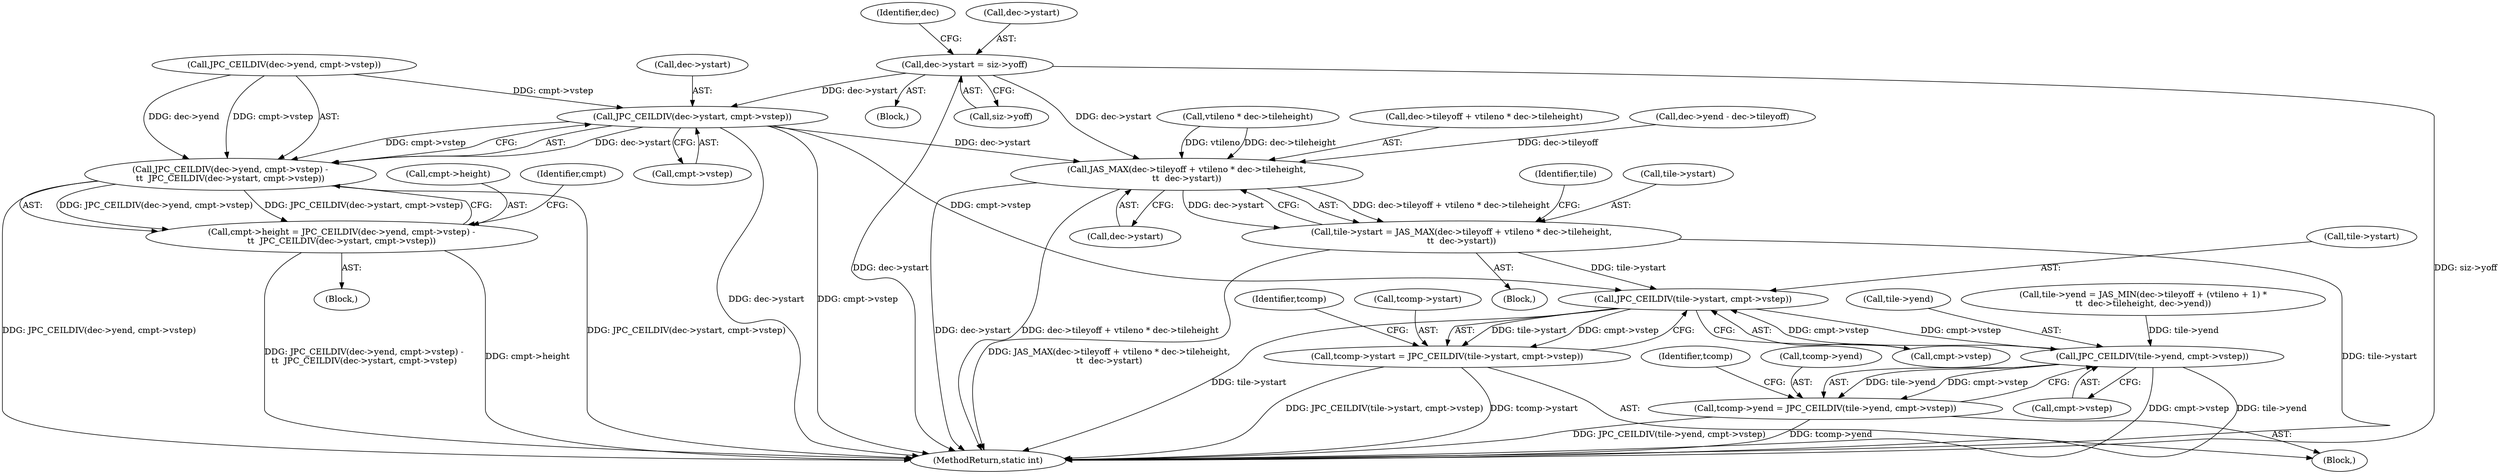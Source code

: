 digraph "0_jasper_ba2b9d000660313af7b692542afbd374c5685865_0@pointer" {
"1000129" [label="(Call,dec->ystart = siz->yoff)"];
"1000311" [label="(Call,JPC_CEILDIV(dec->ystart, cmpt->vstep))"];
"1000303" [label="(Call,JPC_CEILDIV(dec->yend, cmpt->vstep) -\n\t\t  JPC_CEILDIV(dec->ystart, cmpt->vstep))"];
"1000299" [label="(Call,cmpt->height = JPC_CEILDIV(dec->yend, cmpt->vstep) -\n\t\t  JPC_CEILDIV(dec->ystart, cmpt->vstep))"];
"1000480" [label="(Call,JAS_MAX(dec->tileyoff + vtileno * dec->tileheight,\n\t\t  dec->ystart))"];
"1000476" [label="(Call,tile->ystart = JAS_MAX(dec->tileyoff + vtileno * dec->tileheight,\n\t\t  dec->ystart))"];
"1000642" [label="(Call,JPC_CEILDIV(tile->ystart, cmpt->vstep))"];
"1000638" [label="(Call,tcomp->ystart = JPC_CEILDIV(tile->ystart, cmpt->vstep))"];
"1000664" [label="(Call,JPC_CEILDIV(tile->yend, cmpt->vstep))"];
"1000660" [label="(Call,tcomp->yend = JPC_CEILDIV(tile->yend, cmpt->vstep))"];
"1000300" [label="(Call,cmpt->height)"];
"1000643" [label="(Call,tile->ystart)"];
"1000311" [label="(Call,JPC_CEILDIV(dec->ystart, cmpt->vstep))"];
"1000299" [label="(Call,cmpt->height = JPC_CEILDIV(dec->yend, cmpt->vstep) -\n\t\t  JPC_CEILDIV(dec->ystart, cmpt->vstep))"];
"1000688" [label="(MethodReturn,static int)"];
"1000665" [label="(Call,tile->yend)"];
"1000235" [label="(Block,)"];
"1000660" [label="(Call,tcomp->yend = JPC_CEILDIV(tile->yend, cmpt->vstep))"];
"1000485" [label="(Call,vtileno * dec->tileheight)"];
"1000303" [label="(Call,JPC_CEILDIV(dec->yend, cmpt->vstep) -\n\t\t  JPC_CEILDIV(dec->ystart, cmpt->vstep))"];
"1000480" [label="(Call,JAS_MAX(dec->tileyoff + vtileno * dec->tileheight,\n\t\t  dec->ystart))"];
"1000481" [label="(Call,dec->tileyoff + vtileno * dec->tileheight)"];
"1000495" [label="(Identifier,tile)"];
"1000642" [label="(Call,JPC_CEILDIV(tile->ystart, cmpt->vstep))"];
"1000434" [label="(Block,)"];
"1000638" [label="(Call,tcomp->ystart = JPC_CEILDIV(tile->ystart, cmpt->vstep))"];
"1000133" [label="(Call,siz->yoff)"];
"1000315" [label="(Call,cmpt->vstep)"];
"1000512" [label="(Call,tile->yend = JAS_MIN(dec->tileyoff + (vtileno + 1) *\n\t\t  dec->tileheight, dec->yend))"];
"1000664" [label="(Call,JPC_CEILDIV(tile->yend, cmpt->vstep))"];
"1000476" [label="(Call,tile->ystart = JAS_MAX(dec->tileyoff + vtileno * dec->tileheight,\n\t\t  dec->ystart))"];
"1000673" [label="(Identifier,tcomp)"];
"1000651" [label="(Identifier,tcomp)"];
"1000646" [label="(Call,cmpt->vstep)"];
"1000668" [label="(Call,cmpt->vstep)"];
"1000661" [label="(Call,tcomp->yend)"];
"1000477" [label="(Call,tile->ystart)"];
"1000138" [label="(Identifier,dec)"];
"1000129" [label="(Call,dec->ystart = siz->yoff)"];
"1000304" [label="(Call,JPC_CEILDIV(dec->yend, cmpt->vstep))"];
"1000312" [label="(Call,dec->ystart)"];
"1000490" [label="(Call,dec->ystart)"];
"1000130" [label="(Call,dec->ystart)"];
"1000104" [label="(Block,)"];
"1000353" [label="(Call,dec->yend - dec->tileyoff)"];
"1000639" [label="(Call,tcomp->ystart)"];
"1000320" [label="(Identifier,cmpt)"];
"1000611" [label="(Block,)"];
"1000129" -> "1000104"  [label="AST: "];
"1000129" -> "1000133"  [label="CFG: "];
"1000130" -> "1000129"  [label="AST: "];
"1000133" -> "1000129"  [label="AST: "];
"1000138" -> "1000129"  [label="CFG: "];
"1000129" -> "1000688"  [label="DDG: dec->ystart"];
"1000129" -> "1000688"  [label="DDG: siz->yoff"];
"1000129" -> "1000311"  [label="DDG: dec->ystart"];
"1000129" -> "1000480"  [label="DDG: dec->ystart"];
"1000311" -> "1000303"  [label="AST: "];
"1000311" -> "1000315"  [label="CFG: "];
"1000312" -> "1000311"  [label="AST: "];
"1000315" -> "1000311"  [label="AST: "];
"1000303" -> "1000311"  [label="CFG: "];
"1000311" -> "1000688"  [label="DDG: dec->ystart"];
"1000311" -> "1000688"  [label="DDG: cmpt->vstep"];
"1000311" -> "1000303"  [label="DDG: dec->ystart"];
"1000311" -> "1000303"  [label="DDG: cmpt->vstep"];
"1000304" -> "1000311"  [label="DDG: cmpt->vstep"];
"1000311" -> "1000480"  [label="DDG: dec->ystart"];
"1000311" -> "1000642"  [label="DDG: cmpt->vstep"];
"1000303" -> "1000299"  [label="AST: "];
"1000304" -> "1000303"  [label="AST: "];
"1000299" -> "1000303"  [label="CFG: "];
"1000303" -> "1000688"  [label="DDG: JPC_CEILDIV(dec->yend, cmpt->vstep)"];
"1000303" -> "1000688"  [label="DDG: JPC_CEILDIV(dec->ystart, cmpt->vstep)"];
"1000303" -> "1000299"  [label="DDG: JPC_CEILDIV(dec->yend, cmpt->vstep)"];
"1000303" -> "1000299"  [label="DDG: JPC_CEILDIV(dec->ystart, cmpt->vstep)"];
"1000304" -> "1000303"  [label="DDG: dec->yend"];
"1000304" -> "1000303"  [label="DDG: cmpt->vstep"];
"1000299" -> "1000235"  [label="AST: "];
"1000300" -> "1000299"  [label="AST: "];
"1000320" -> "1000299"  [label="CFG: "];
"1000299" -> "1000688"  [label="DDG: JPC_CEILDIV(dec->yend, cmpt->vstep) -\n\t\t  JPC_CEILDIV(dec->ystart, cmpt->vstep)"];
"1000299" -> "1000688"  [label="DDG: cmpt->height"];
"1000480" -> "1000476"  [label="AST: "];
"1000480" -> "1000490"  [label="CFG: "];
"1000481" -> "1000480"  [label="AST: "];
"1000490" -> "1000480"  [label="AST: "];
"1000476" -> "1000480"  [label="CFG: "];
"1000480" -> "1000688"  [label="DDG: dec->ystart"];
"1000480" -> "1000688"  [label="DDG: dec->tileyoff + vtileno * dec->tileheight"];
"1000480" -> "1000476"  [label="DDG: dec->tileyoff + vtileno * dec->tileheight"];
"1000480" -> "1000476"  [label="DDG: dec->ystart"];
"1000353" -> "1000480"  [label="DDG: dec->tileyoff"];
"1000485" -> "1000480"  [label="DDG: vtileno"];
"1000485" -> "1000480"  [label="DDG: dec->tileheight"];
"1000476" -> "1000434"  [label="AST: "];
"1000477" -> "1000476"  [label="AST: "];
"1000495" -> "1000476"  [label="CFG: "];
"1000476" -> "1000688"  [label="DDG: tile->ystart"];
"1000476" -> "1000688"  [label="DDG: JAS_MAX(dec->tileyoff + vtileno * dec->tileheight,\n\t\t  dec->ystart)"];
"1000476" -> "1000642"  [label="DDG: tile->ystart"];
"1000642" -> "1000638"  [label="AST: "];
"1000642" -> "1000646"  [label="CFG: "];
"1000643" -> "1000642"  [label="AST: "];
"1000646" -> "1000642"  [label="AST: "];
"1000638" -> "1000642"  [label="CFG: "];
"1000642" -> "1000688"  [label="DDG: tile->ystart"];
"1000642" -> "1000638"  [label="DDG: tile->ystart"];
"1000642" -> "1000638"  [label="DDG: cmpt->vstep"];
"1000664" -> "1000642"  [label="DDG: cmpt->vstep"];
"1000642" -> "1000664"  [label="DDG: cmpt->vstep"];
"1000638" -> "1000611"  [label="AST: "];
"1000639" -> "1000638"  [label="AST: "];
"1000651" -> "1000638"  [label="CFG: "];
"1000638" -> "1000688"  [label="DDG: tcomp->ystart"];
"1000638" -> "1000688"  [label="DDG: JPC_CEILDIV(tile->ystart, cmpt->vstep)"];
"1000664" -> "1000660"  [label="AST: "];
"1000664" -> "1000668"  [label="CFG: "];
"1000665" -> "1000664"  [label="AST: "];
"1000668" -> "1000664"  [label="AST: "];
"1000660" -> "1000664"  [label="CFG: "];
"1000664" -> "1000688"  [label="DDG: cmpt->vstep"];
"1000664" -> "1000688"  [label="DDG: tile->yend"];
"1000664" -> "1000660"  [label="DDG: tile->yend"];
"1000664" -> "1000660"  [label="DDG: cmpt->vstep"];
"1000512" -> "1000664"  [label="DDG: tile->yend"];
"1000660" -> "1000611"  [label="AST: "];
"1000661" -> "1000660"  [label="AST: "];
"1000673" -> "1000660"  [label="CFG: "];
"1000660" -> "1000688"  [label="DDG: JPC_CEILDIV(tile->yend, cmpt->vstep)"];
"1000660" -> "1000688"  [label="DDG: tcomp->yend"];
}
